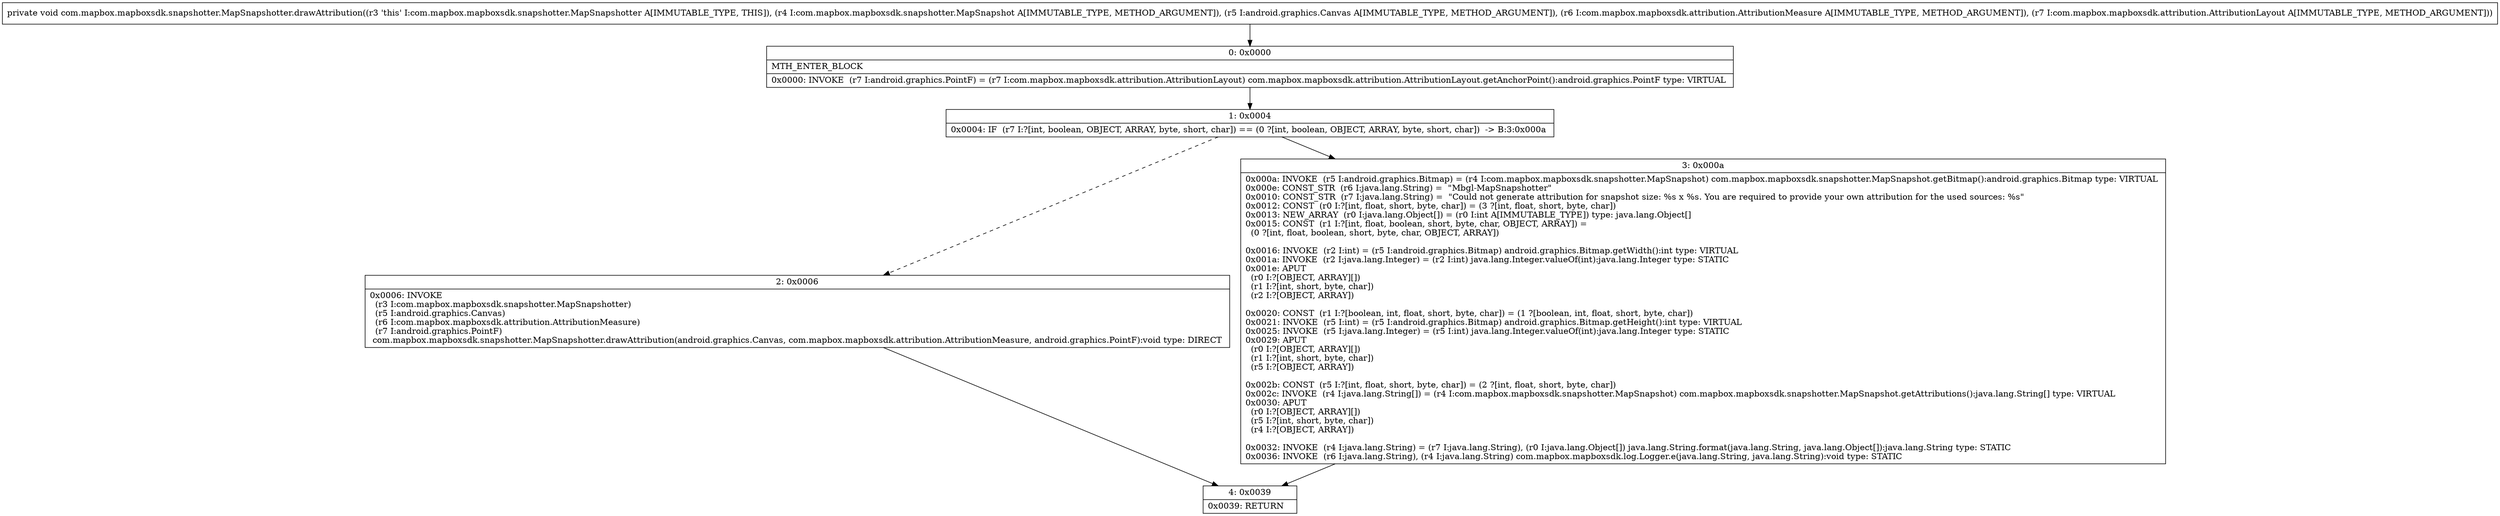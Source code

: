 digraph "CFG forcom.mapbox.mapboxsdk.snapshotter.MapSnapshotter.drawAttribution(Lcom\/mapbox\/mapboxsdk\/snapshotter\/MapSnapshot;Landroid\/graphics\/Canvas;Lcom\/mapbox\/mapboxsdk\/attribution\/AttributionMeasure;Lcom\/mapbox\/mapboxsdk\/attribution\/AttributionLayout;)V" {
Node_0 [shape=record,label="{0\:\ 0x0000|MTH_ENTER_BLOCK\l|0x0000: INVOKE  (r7 I:android.graphics.PointF) = (r7 I:com.mapbox.mapboxsdk.attribution.AttributionLayout) com.mapbox.mapboxsdk.attribution.AttributionLayout.getAnchorPoint():android.graphics.PointF type: VIRTUAL \l}"];
Node_1 [shape=record,label="{1\:\ 0x0004|0x0004: IF  (r7 I:?[int, boolean, OBJECT, ARRAY, byte, short, char]) == (0 ?[int, boolean, OBJECT, ARRAY, byte, short, char])  \-\> B:3:0x000a \l}"];
Node_2 [shape=record,label="{2\:\ 0x0006|0x0006: INVOKE  \l  (r3 I:com.mapbox.mapboxsdk.snapshotter.MapSnapshotter)\l  (r5 I:android.graphics.Canvas)\l  (r6 I:com.mapbox.mapboxsdk.attribution.AttributionMeasure)\l  (r7 I:android.graphics.PointF)\l com.mapbox.mapboxsdk.snapshotter.MapSnapshotter.drawAttribution(android.graphics.Canvas, com.mapbox.mapboxsdk.attribution.AttributionMeasure, android.graphics.PointF):void type: DIRECT \l}"];
Node_3 [shape=record,label="{3\:\ 0x000a|0x000a: INVOKE  (r5 I:android.graphics.Bitmap) = (r4 I:com.mapbox.mapboxsdk.snapshotter.MapSnapshot) com.mapbox.mapboxsdk.snapshotter.MapSnapshot.getBitmap():android.graphics.Bitmap type: VIRTUAL \l0x000e: CONST_STR  (r6 I:java.lang.String) =  \"Mbgl\-MapSnapshotter\" \l0x0010: CONST_STR  (r7 I:java.lang.String) =  \"Could not generate attribution for snapshot size: %s x %s. You are required to provide your own attribution for the used sources: %s\" \l0x0012: CONST  (r0 I:?[int, float, short, byte, char]) = (3 ?[int, float, short, byte, char]) \l0x0013: NEW_ARRAY  (r0 I:java.lang.Object[]) = (r0 I:int A[IMMUTABLE_TYPE]) type: java.lang.Object[] \l0x0015: CONST  (r1 I:?[int, float, boolean, short, byte, char, OBJECT, ARRAY]) = \l  (0 ?[int, float, boolean, short, byte, char, OBJECT, ARRAY])\l \l0x0016: INVOKE  (r2 I:int) = (r5 I:android.graphics.Bitmap) android.graphics.Bitmap.getWidth():int type: VIRTUAL \l0x001a: INVOKE  (r2 I:java.lang.Integer) = (r2 I:int) java.lang.Integer.valueOf(int):java.lang.Integer type: STATIC \l0x001e: APUT  \l  (r0 I:?[OBJECT, ARRAY][])\l  (r1 I:?[int, short, byte, char])\l  (r2 I:?[OBJECT, ARRAY])\l \l0x0020: CONST  (r1 I:?[boolean, int, float, short, byte, char]) = (1 ?[boolean, int, float, short, byte, char]) \l0x0021: INVOKE  (r5 I:int) = (r5 I:android.graphics.Bitmap) android.graphics.Bitmap.getHeight():int type: VIRTUAL \l0x0025: INVOKE  (r5 I:java.lang.Integer) = (r5 I:int) java.lang.Integer.valueOf(int):java.lang.Integer type: STATIC \l0x0029: APUT  \l  (r0 I:?[OBJECT, ARRAY][])\l  (r1 I:?[int, short, byte, char])\l  (r5 I:?[OBJECT, ARRAY])\l \l0x002b: CONST  (r5 I:?[int, float, short, byte, char]) = (2 ?[int, float, short, byte, char]) \l0x002c: INVOKE  (r4 I:java.lang.String[]) = (r4 I:com.mapbox.mapboxsdk.snapshotter.MapSnapshot) com.mapbox.mapboxsdk.snapshotter.MapSnapshot.getAttributions():java.lang.String[] type: VIRTUAL \l0x0030: APUT  \l  (r0 I:?[OBJECT, ARRAY][])\l  (r5 I:?[int, short, byte, char])\l  (r4 I:?[OBJECT, ARRAY])\l \l0x0032: INVOKE  (r4 I:java.lang.String) = (r7 I:java.lang.String), (r0 I:java.lang.Object[]) java.lang.String.format(java.lang.String, java.lang.Object[]):java.lang.String type: STATIC \l0x0036: INVOKE  (r6 I:java.lang.String), (r4 I:java.lang.String) com.mapbox.mapboxsdk.log.Logger.e(java.lang.String, java.lang.String):void type: STATIC \l}"];
Node_4 [shape=record,label="{4\:\ 0x0039|0x0039: RETURN   \l}"];
MethodNode[shape=record,label="{private void com.mapbox.mapboxsdk.snapshotter.MapSnapshotter.drawAttribution((r3 'this' I:com.mapbox.mapboxsdk.snapshotter.MapSnapshotter A[IMMUTABLE_TYPE, THIS]), (r4 I:com.mapbox.mapboxsdk.snapshotter.MapSnapshot A[IMMUTABLE_TYPE, METHOD_ARGUMENT]), (r5 I:android.graphics.Canvas A[IMMUTABLE_TYPE, METHOD_ARGUMENT]), (r6 I:com.mapbox.mapboxsdk.attribution.AttributionMeasure A[IMMUTABLE_TYPE, METHOD_ARGUMENT]), (r7 I:com.mapbox.mapboxsdk.attribution.AttributionLayout A[IMMUTABLE_TYPE, METHOD_ARGUMENT])) }"];
MethodNode -> Node_0;
Node_0 -> Node_1;
Node_1 -> Node_2[style=dashed];
Node_1 -> Node_3;
Node_2 -> Node_4;
Node_3 -> Node_4;
}

